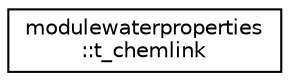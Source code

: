digraph "Graphical Class Hierarchy"
{
 // LATEX_PDF_SIZE
  edge [fontname="Helvetica",fontsize="10",labelfontname="Helvetica",labelfontsize="10"];
  node [fontname="Helvetica",fontsize="10",shape=record];
  rankdir="LR";
  Node0 [label="modulewaterproperties\l::t_chemlink",height=0.2,width=0.4,color="black", fillcolor="white", style="filled",URL="$structmodulewaterproperties_1_1t__chemlink.html",tooltip=" "];
}
